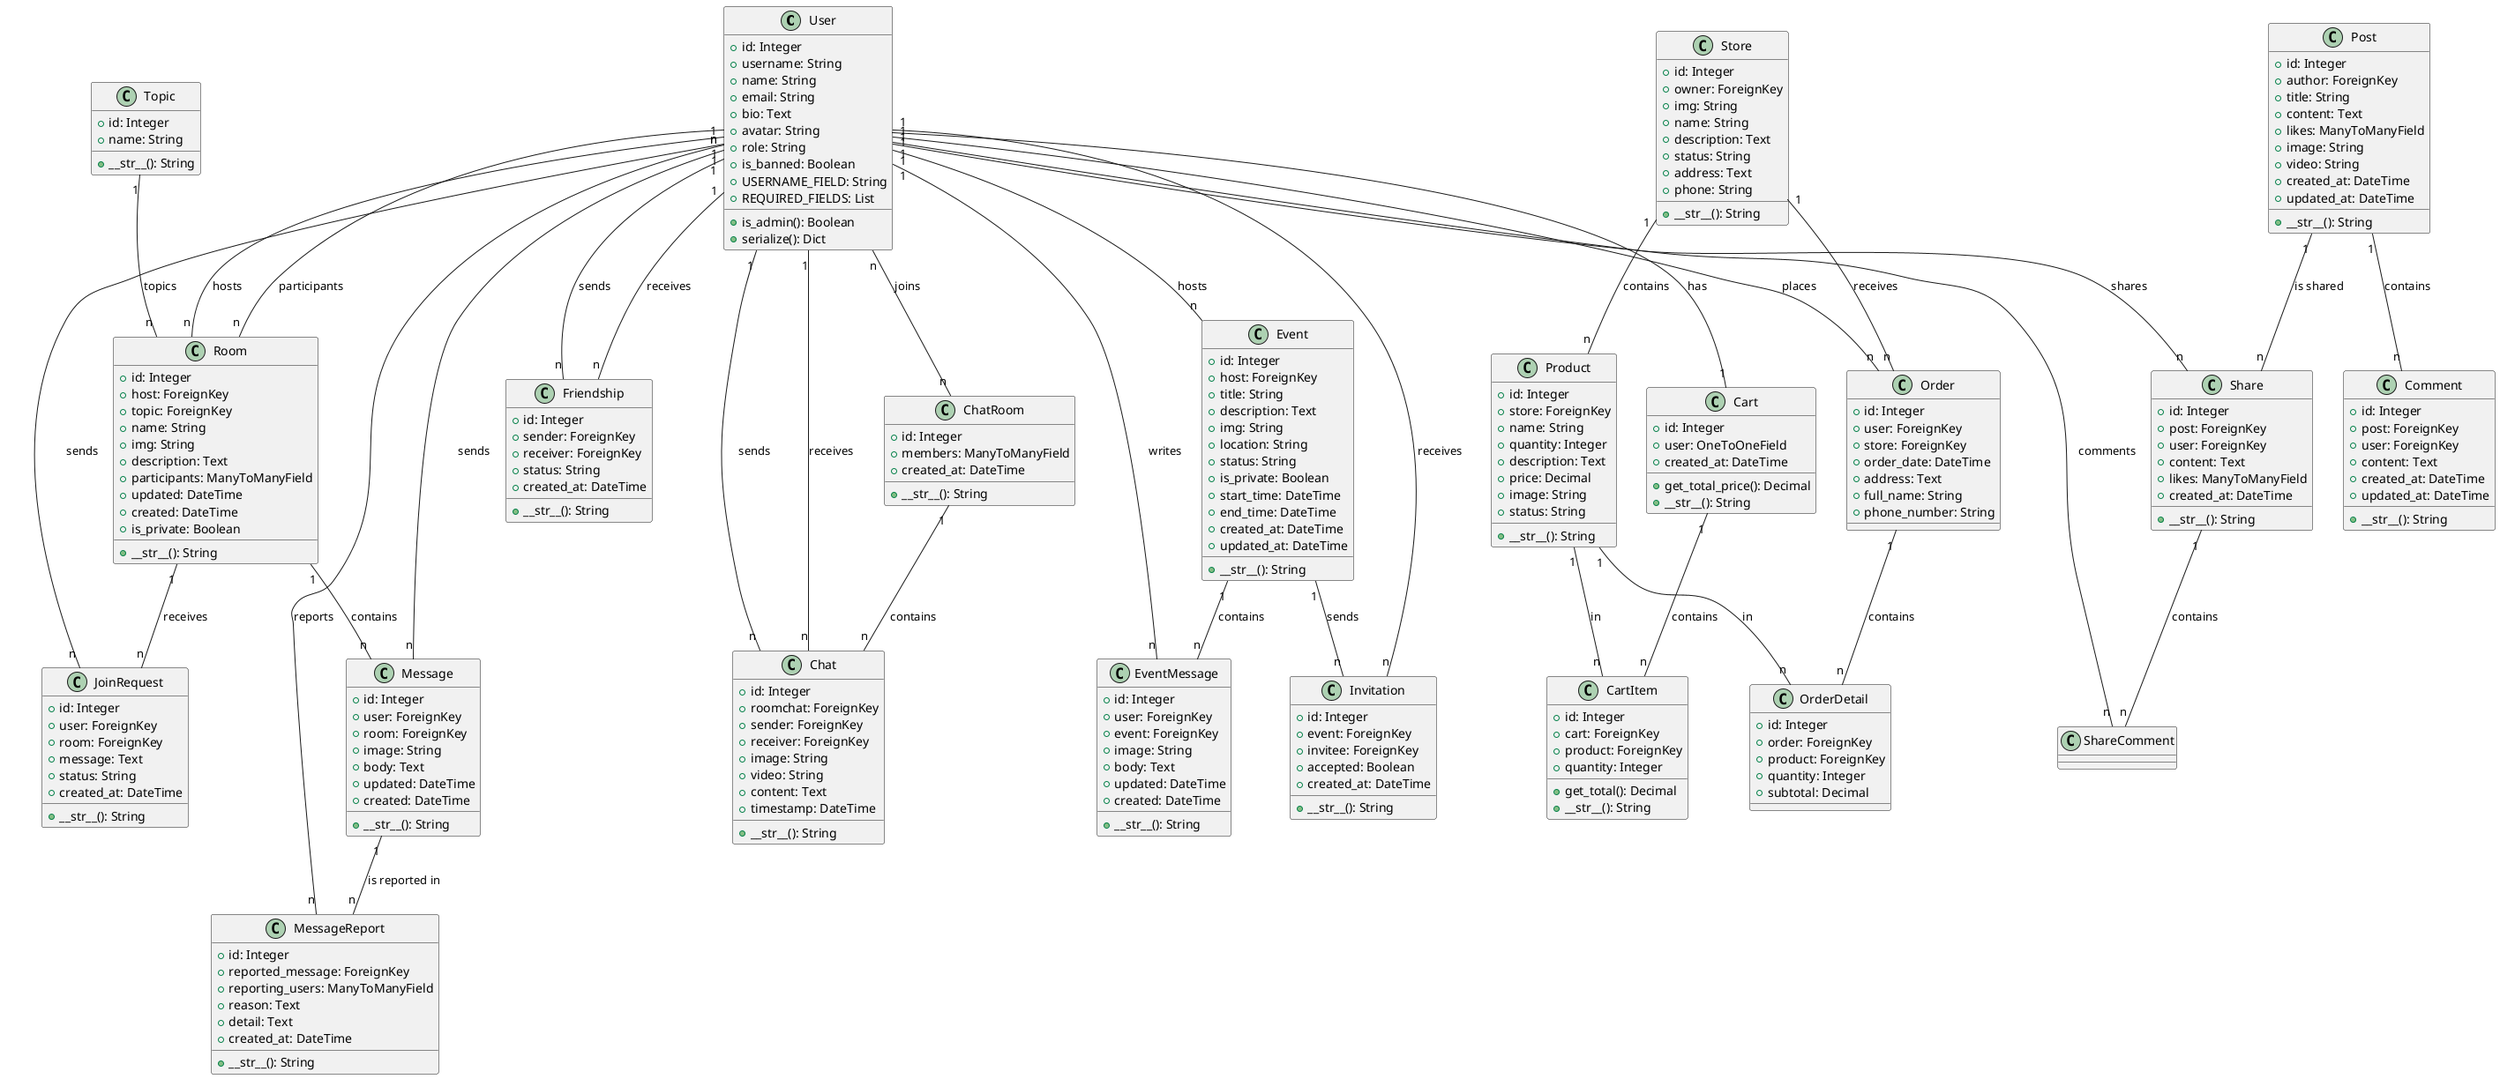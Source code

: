@startuml

class User {
    + id: Integer
    + username: String
    + name: String
    + email: String
    + bio: Text
    + avatar: String
    + role: String
    + is_banned: Boolean
    + USERNAME_FIELD: String
    + REQUIRED_FIELDS: List
    + is_admin(): Boolean
    + serialize(): Dict
}

class Topic {
    + id: Integer
    + name: String
    + __str__(): String
}

class Room {
    + id: Integer
    + host: ForeignKey
    + topic: ForeignKey
    + name: String
    + img: String
    + description: Text
    + participants: ManyToManyField
    + updated: DateTime
    + created: DateTime
    + is_private: Boolean
    + __str__(): String
}

class JoinRequest {
    + id: Integer
    + user: ForeignKey
    + room: ForeignKey
    + message: Text
    + status: String
    + created_at: DateTime
    + __str__(): String
}

class Message {
    + id: Integer
    + user: ForeignKey
    + room: ForeignKey
    + image: String
    + body: Text
    + updated: DateTime
    + created: DateTime
    + __str__(): String
}

class MessageReport {
    + id: Integer
    + reported_message: ForeignKey
    + reporting_users: ManyToManyField
    + reason: Text
    + detail: Text
    + created_at: DateTime
    + __str__(): String
}

class Friendship {
    + id: Integer
    + sender: ForeignKey
    + receiver: ForeignKey
    + status: String
    + created_at: DateTime
    + __str__(): String
}

class ChatRoom {
    + id: Integer
    + members: ManyToManyField
    + created_at: DateTime
    + __str__(): String
}

class Chat {
    + id: Integer
    + roomchat: ForeignKey
    + sender: ForeignKey
    + receiver: ForeignKey
    + image: String
    + video: String
    + content: Text
    + timestamp: DateTime
    + __str__(): String
}

class Event {
    + id: Integer
    + host: ForeignKey
    + title: String
    + description: Text
    + img: String
    + location: String
    + status: String
    + is_private: Boolean
    + start_time: DateTime
    + end_time: DateTime
    + created_at: DateTime
    + updated_at: DateTime
    + __str__(): String
}

class EventMessage {
    + id: Integer
    + user: ForeignKey
    + event: ForeignKey
    + image: String
    + body: Text
    + updated: DateTime
    + created: DateTime
    + __str__(): String
}

class Invitation {
    + id: Integer
    + event: ForeignKey
    + invitee: ForeignKey
    + accepted: Boolean
    + created_at: DateTime
    + __str__(): String
}

class Store {
    + id: Integer
    + owner: ForeignKey
    + img: String
    + name: String
    + description: Text
    + status: String
    + address: Text
    + phone: String
    + __str__(): String
}

class Product {
    + id: Integer
    + store: ForeignKey
    + name: String
    + quantity: Integer
    + description: Text
    + price: Decimal
    + image: String
    + status: String
    + __str__(): String
}

class Cart {
    + id: Integer
    + user: OneToOneField
    + created_at: DateTime
    + get_total_price(): Decimal
    + __str__(): String
}

class CartItem {
    + id: Integer
    + cart: ForeignKey
    + product: ForeignKey
    + quantity: Integer
    + get_total(): Decimal
    + __str__(): String
}

class Order {
    + id: Integer
    + user: ForeignKey
    + store: ForeignKey
    + order_date: DateTime
    + address: Text
    + full_name: String
    + phone_number: String
}

class OrderDetail {
    + id: Integer
    + order: ForeignKey
    + product: ForeignKey
    + quantity: Integer
    + subtotal: Decimal
}

class Post {
    + id: Integer
    + author: ForeignKey
    + title: String
    + content: Text
    + likes: ManyToManyField
    + image: String
    + video: String
    + created_at: DateTime
    + updated_at: DateTime
    + __str__(): String
}

class Comment {
    + id: Integer
    + post: ForeignKey
    + user: ForeignKey
    + content: Text
    + created_at: DateTime
    + updated_at: DateTime
    + __str__(): String
}

class Share {
    + id: Integer
    + post: ForeignKey
    + user: ForeignKey
    + content: Text
    + likes: ManyToManyField
    + created_at: DateTime
    + __str__(): String
}

User "1" -- "n" Room : hosts
User "n" -- "n" Room : participants
Topic "1" -- "n" Room : topics
User "1" -- "n" Message : sends
Room "1" -- "n" Message : contains
Room "1" -- "n" JoinRequest : receives
User "1" -- "n" JoinRequest : sends
Message "1" -- "n" MessageReport : is reported in
User "n" -- "n" MessageReport : reports
User "1" -- "n" Friendship : sends
User "1" -- "n" Friendship : receives
User "n" -- "n" ChatRoom : joins
ChatRoom "1" -- "n" Chat : contains
User "1" -- "n" Chat : sends
User "1" -- "n" Chat : receives
User "1" -- "n" Event : hosts
Event "1" -- "n" EventMessage : contains
User "1" -- "n" EventMessage : writes
Event "1" -- "n" Invitation : sends
User "1" -- "n" Invitation : receives
Store "1" -- "n" Product : contains
User "1" -- "1" Cart : has
Cart "1" -- "n" CartItem : contains
Product "1" -- "n" CartItem : in
User "1" -- "n" Order : places
Store "1" -- "n" Order : receives
Order "1" -- "n" OrderDetail : contains
Product "1" -- "n" OrderDetail : in
Post "1" -- "n" Comment : contains
Post "1" -- "n" Share : is shared
User "1" -- "n" Share : shares
Share "1" -- "n" ShareComment : contains
User "1" -- "n" ShareComment : comments

@enduml
